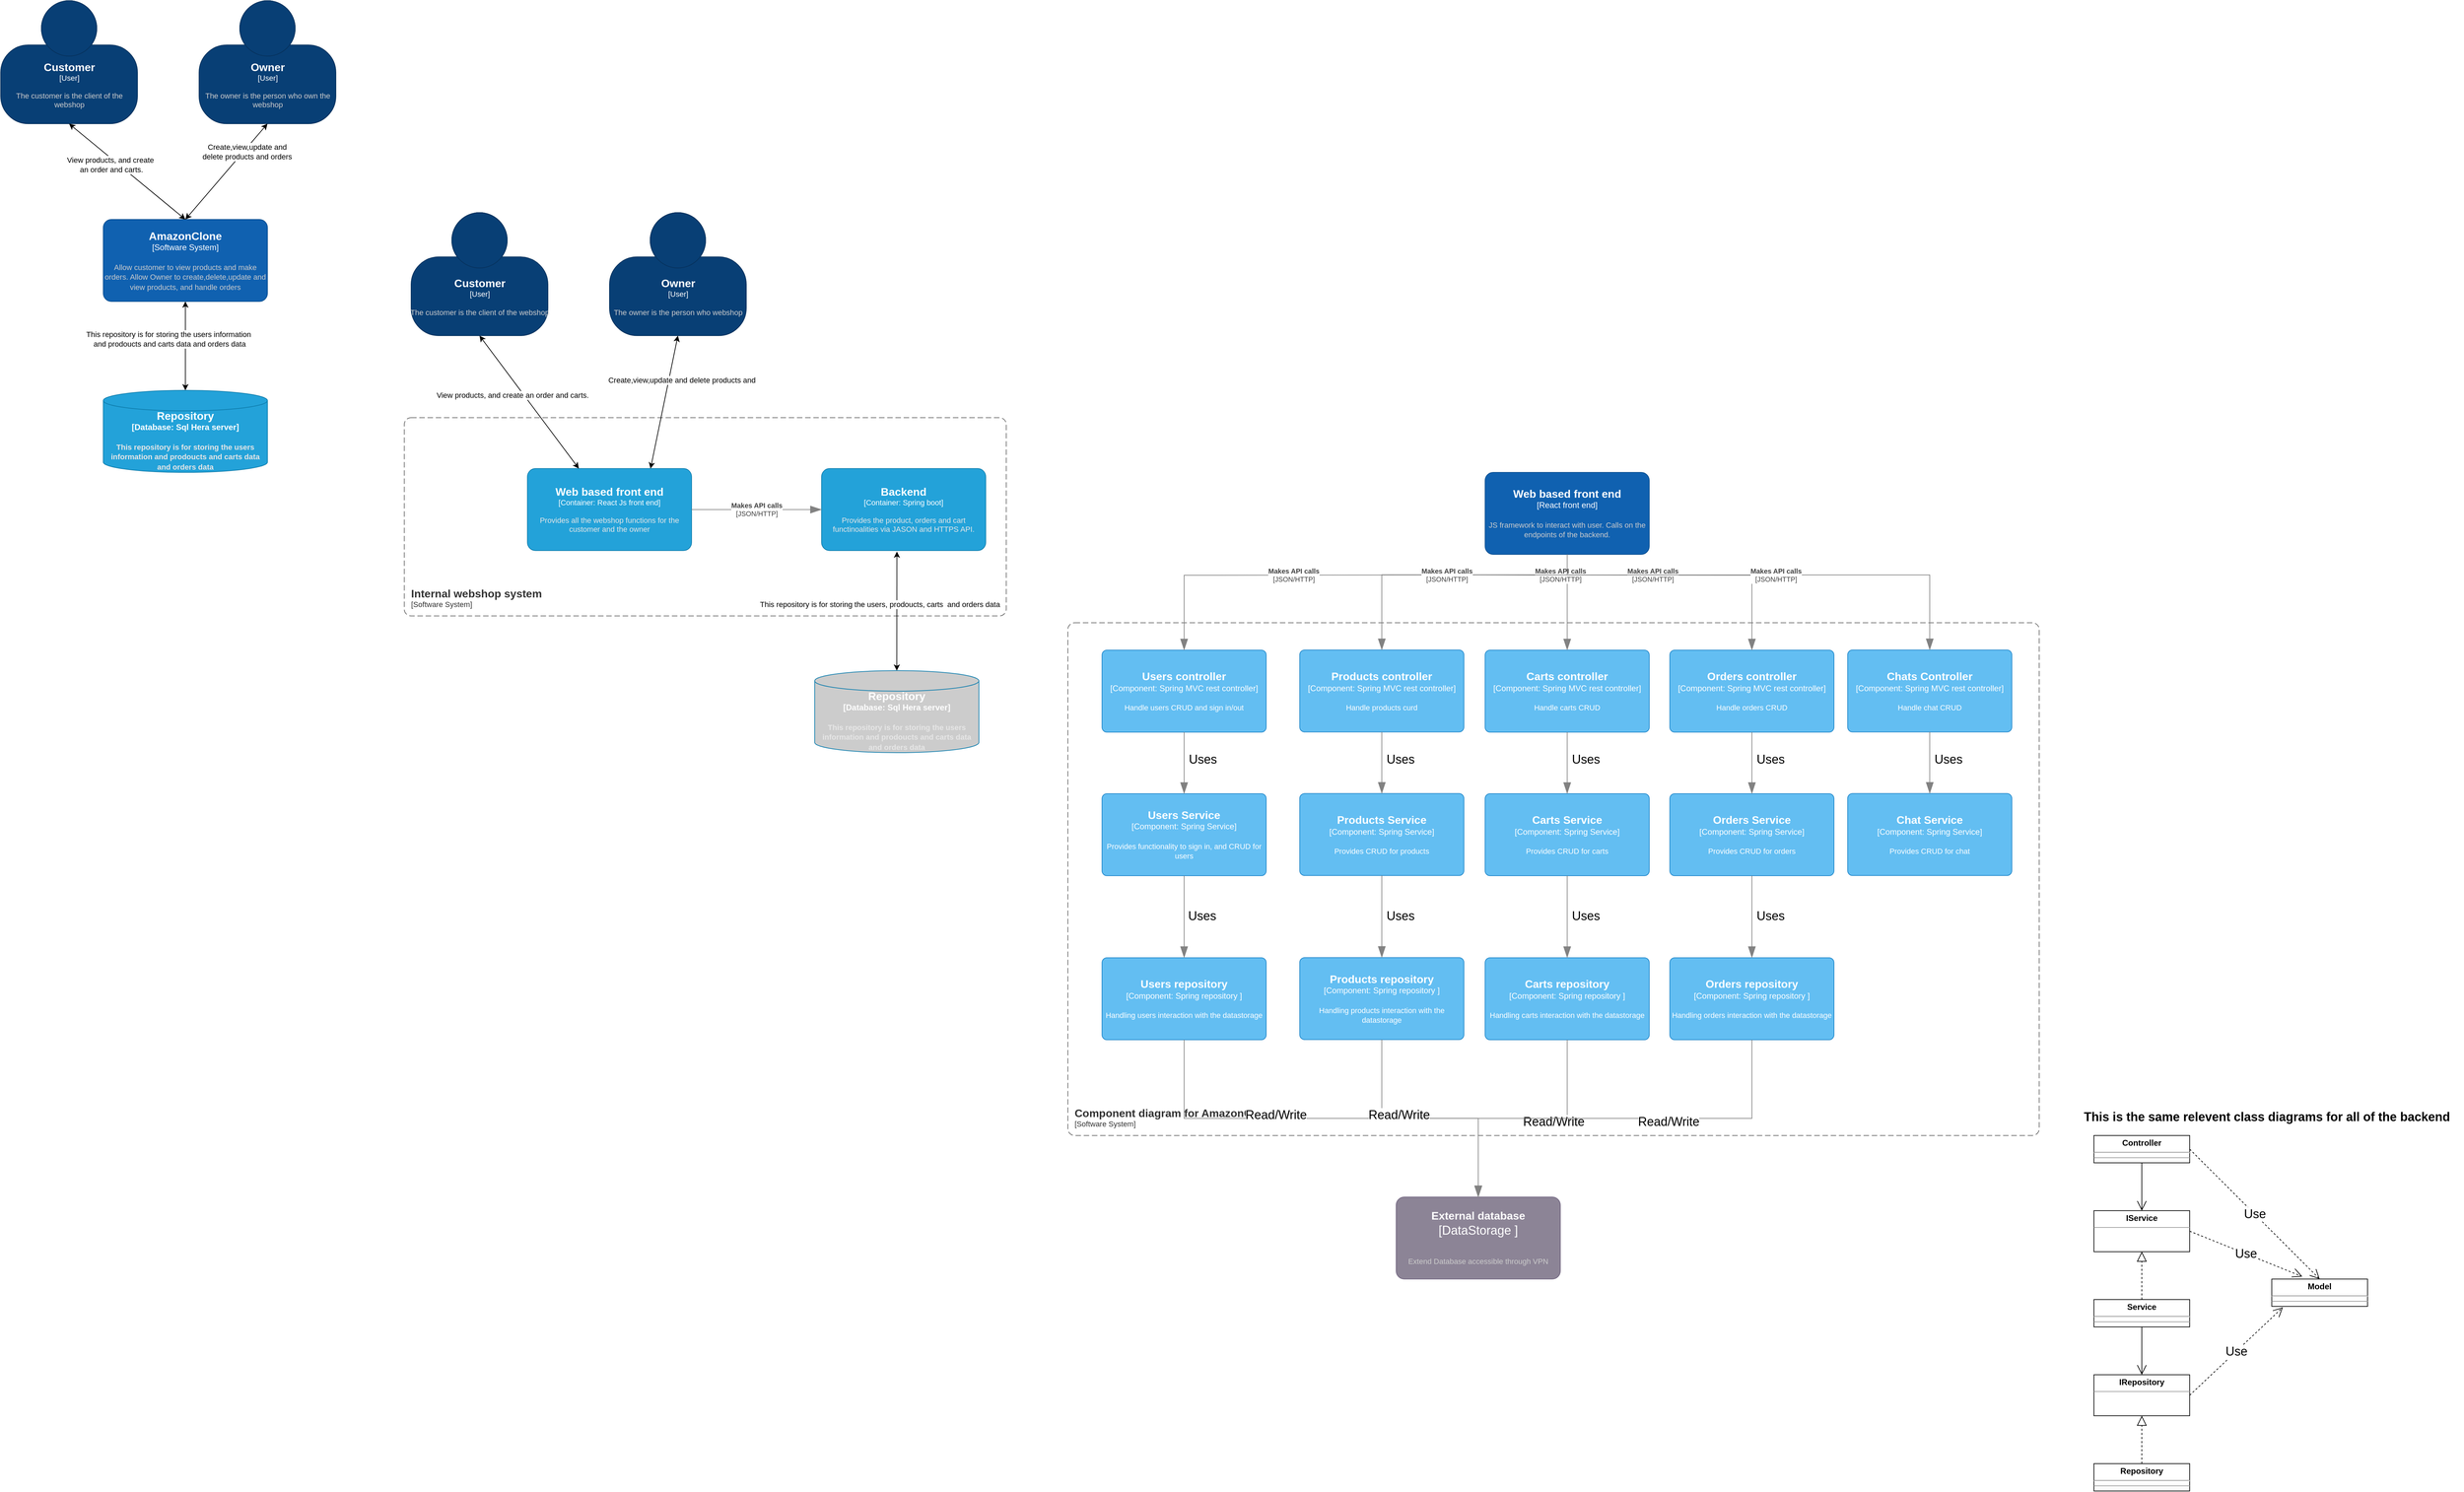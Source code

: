 <mxfile version="20.3.0" type="device"><diagram id="XlZp-44OvhozuLMPs2D1" name="Page-1"><mxGraphModel dx="2076" dy="1282" grid="1" gridSize="10" guides="1" tooltips="1" connect="1" arrows="1" fold="1" page="1" pageScale="1" pageWidth="850" pageHeight="1100" math="0" shadow="0"><root><mxCell id="0"/><mxCell id="1" parent="0"/><mxCell id="unpNRklWUiCzDTtmFK5C-35" value="" style="group" parent="1" vertex="1" connectable="0"><mxGeometry x="720" y="670" width="880" height="290" as="geometry"/></mxCell><object placeholders="1" c4Name="Web based front end" c4Type="Container" c4Technology="React Js front end" c4Description="Provides all the webshop functions for the customer and the owner " label="&lt;font style=&quot;font-size: 16px&quot;&gt;&lt;b&gt;%c4Name%&lt;/b&gt;&lt;/font&gt;&lt;div&gt;[%c4Type%: %c4Technology%]&lt;/div&gt;&lt;br&gt;&lt;div&gt;&lt;font style=&quot;font-size: 11px&quot;&gt;&lt;font color=&quot;#E6E6E6&quot;&gt;%c4Description%&lt;/font&gt;&lt;/div&gt;" id="unpNRklWUiCzDTtmFK5C-27"><mxCell style="rounded=1;whiteSpace=wrap;html=1;fontSize=11;labelBackgroundColor=none;fillColor=#23A2D9;fontColor=#ffffff;align=center;arcSize=10;strokeColor=#0E7DAD;metaEdit=1;resizable=0;points=[[0.25,0,0],[0.5,0,0],[0.75,0,0],[1,0.25,0],[1,0.5,0],[1,0.75,0],[0.75,1,0],[0.5,1,0],[0.25,1,0],[0,0.75,0],[0,0.5,0],[0,0.25,0]];" parent="unpNRklWUiCzDTtmFK5C-35" vertex="1"><mxGeometry x="180" y="74.405" width="240" height="120" as="geometry"/></mxCell></object><object placeholders="1" c4Name="Backend" c4Type="Container" c4Technology="Spring boot" c4Description="Provides the product, orders and cart functinoalities via JASON and HTTPS API." label="&lt;font style=&quot;font-size: 16px&quot;&gt;&lt;b&gt;%c4Name%&lt;/b&gt;&lt;/font&gt;&lt;div&gt;[%c4Type%: %c4Technology%]&lt;/div&gt;&lt;br&gt;&lt;div&gt;&lt;font style=&quot;font-size: 11px&quot;&gt;&lt;font color=&quot;#E6E6E6&quot;&gt;%c4Description%&lt;/font&gt;&lt;/div&gt;" id="unpNRklWUiCzDTtmFK5C-28"><mxCell style="rounded=1;whiteSpace=wrap;html=1;fontSize=11;labelBackgroundColor=none;fillColor=#23A2D9;fontColor=#ffffff;align=center;arcSize=10;strokeColor=#0E7DAD;metaEdit=1;resizable=0;points=[[0.25,0,0],[0.5,0,0],[0.75,0,0],[1,0.25,0],[1,0.5,0],[1,0.75,0],[0.75,1,0],[0.5,1,0],[0.25,1,0],[0,0.75,0],[0,0.5,0],[0,0.25,0]];" parent="unpNRklWUiCzDTtmFK5C-35" vertex="1"><mxGeometry x="610" y="74.405" width="240" height="120" as="geometry"/></mxCell></object><object placeholders="1" c4Type="Relationship" c4Technology="JSON/HTTP" c4Description="Makes API calls" label="&lt;div style=&quot;text-align: left&quot;&gt;&lt;div style=&quot;text-align: center&quot;&gt;&lt;b&gt;%c4Description%&lt;/b&gt;&lt;/div&gt;&lt;div style=&quot;text-align: center&quot;&gt;[%c4Technology%]&lt;/div&gt;&lt;/div&gt;" id="unpNRklWUiCzDTtmFK5C-31"><mxCell style="endArrow=blockThin;html=1;fontSize=10;fontColor=#404040;strokeWidth=1;endFill=1;strokeColor=#828282;elbow=vertical;metaEdit=1;endSize=14;startSize=14;jumpStyle=arc;jumpSize=16;rounded=0;edgeStyle=orthogonalEdgeStyle;entryX=0;entryY=0.5;entryDx=0;entryDy=0;entryPerimeter=0;exitX=1;exitY=0.5;exitDx=0;exitDy=0;exitPerimeter=0;" parent="unpNRklWUiCzDTtmFK5C-35" source="unpNRklWUiCzDTtmFK5C-27" target="unpNRklWUiCzDTtmFK5C-28" edge="1"><mxGeometry width="240" relative="1" as="geometry"><mxPoint x="320" y="177.463" as="sourcePoint"/><mxPoint x="560" y="177.463" as="targetPoint"/></mxGeometry></mxCell></object><object placeholders="1" c4Name="Internal webshop system" c4Type="SystemScopeBoundary" c4Application="Software System" label="&lt;font style=&quot;font-size: 16px&quot;&gt;&lt;b&gt;&lt;div style=&quot;text-align: left&quot;&gt;%c4Name%&lt;/div&gt;&lt;/b&gt;&lt;/font&gt;&lt;div style=&quot;text-align: left&quot;&gt;[%c4Application%]&lt;/div&gt;" id="unpNRklWUiCzDTtmFK5C-34"><mxCell style="rounded=1;fontSize=11;whiteSpace=wrap;html=1;dashed=1;arcSize=20;fillColor=none;strokeColor=#666666;fontColor=#333333;labelBackgroundColor=none;align=left;verticalAlign=bottom;labelBorderColor=none;spacingTop=0;spacing=10;dashPattern=8 4;metaEdit=1;rotatable=0;perimeter=rectanglePerimeter;noLabel=0;labelPadding=0;allowArrows=0;connectable=0;expand=0;recursiveResize=0;editable=1;pointerEvents=0;absoluteArcSize=1;points=[[0.25,0,0],[0.5,0,0],[0.75,0,0],[1,0.25,0],[1,0.5,0],[1,0.75,0],[0.75,1,0],[0.5,1,0],[0.25,1,0],[0,0.75,0],[0,0.5,0],[0,0.25,0]];" parent="unpNRklWUiCzDTtmFK5C-35" vertex="1"><mxGeometry width="880" height="290.0" as="geometry"/></mxCell></object><mxCell id="unpNRklWUiCzDTtmFK5C-36" value="" style="group" parent="1" vertex="1" connectable="0"><mxGeometry x="130" y="60" width="490" height="690" as="geometry"/></mxCell><object placeholders="1" c4Name="Customer" c4Type="User" c4Description="The customer is the client of the &#10;webshop" label="&lt;font style=&quot;font-size: 16px&quot;&gt;&lt;b&gt;%c4Name%&lt;/b&gt;&lt;/font&gt;&lt;div&gt;[%c4Type%]&lt;/div&gt;&lt;br&gt;&lt;div&gt;&lt;font style=&quot;font-size: 11px&quot;&gt;&lt;font color=&quot;#cccccc&quot;&gt;%c4Description%&lt;/font&gt;&lt;/div&gt;" id="unpNRklWUiCzDTtmFK5C-1"><mxCell style="html=1;fontSize=11;dashed=0;whitespace=wrap;fillColor=#083F75;strokeColor=#06315C;fontColor=#ffffff;shape=mxgraph.c4.person2;align=center;metaEdit=1;points=[[0.5,0,0],[1,0.5,0],[1,0.75,0],[0.75,1,0],[0.5,1,0],[0.25,1,0],[0,0.75,0],[0,0.5,0]];resizable=0;" parent="unpNRklWUiCzDTtmFK5C-36" vertex="1"><mxGeometry width="200" height="180" as="geometry"/></mxCell></object><object placeholders="1" c4Name="Owner" c4Type="User" c4Description="The owner is the person who own the &#10;webshop" label="&lt;font style=&quot;font-size: 16px&quot;&gt;&lt;b&gt;%c4Name%&lt;/b&gt;&lt;/font&gt;&lt;div&gt;[%c4Type%]&lt;/div&gt;&lt;br&gt;&lt;div&gt;&lt;font style=&quot;font-size: 11px&quot;&gt;&lt;font color=&quot;#cccccc&quot;&gt;%c4Description%&lt;/font&gt;&lt;/div&gt;" id="unpNRklWUiCzDTtmFK5C-2"><mxCell style="html=1;fontSize=11;dashed=0;whitespace=wrap;fillColor=#083F75;strokeColor=#06315C;fontColor=#ffffff;shape=mxgraph.c4.person2;align=center;metaEdit=1;points=[[0.5,0,0],[1,0.5,0],[1,0.75,0],[0.75,1,0],[0.5,1,0],[0.25,1,0],[0,0.75,0],[0,0.5,0]];resizable=0;" parent="unpNRklWUiCzDTtmFK5C-36" vertex="1"><mxGeometry x="290" width="200" height="180" as="geometry"/></mxCell></object><object placeholders="1" c4Name="AmazonClone" c4Type="Software System" c4Description="Allow customer to view products and make orders. Allow Owner to create,delete,update and view products, and handle orders" label="&lt;font style=&quot;font-size: 16px&quot;&gt;&lt;b&gt;%c4Name%&lt;/b&gt;&lt;/font&gt;&lt;div&gt;[%c4Type%]&lt;/div&gt;&lt;br&gt;&lt;div&gt;&lt;font style=&quot;font-size: 11px&quot;&gt;&lt;font color=&quot;#cccccc&quot;&gt;%c4Description%&lt;/font&gt;&lt;/div&gt;" id="unpNRklWUiCzDTtmFK5C-3"><mxCell style="rounded=1;whiteSpace=wrap;html=1;labelBackgroundColor=none;fillColor=#1061B0;fontColor=#ffffff;align=center;arcSize=10;strokeColor=#0D5091;metaEdit=1;resizable=0;points=[[0.25,0,0],[0.5,0,0],[0.75,0,0],[1,0.25,0],[1,0.5,0],[1,0.75,0],[0.75,1,0],[0.5,1,0],[0.25,1,0],[0,0.75,0],[0,0.5,0],[0,0.25,0]];" parent="unpNRklWUiCzDTtmFK5C-36" vertex="1"><mxGeometry x="150" y="320" width="240" height="120" as="geometry"/></mxCell></object><mxCell id="unpNRklWUiCzDTtmFK5C-6" value="" style="endArrow=classic;startArrow=classic;html=1;rounded=0;strokeColor=default;entryX=0.5;entryY=1;entryDx=0;entryDy=0;entryPerimeter=0;exitX=0.5;exitY=0;exitDx=0;exitDy=0;exitPerimeter=0;" parent="unpNRklWUiCzDTtmFK5C-36" source="unpNRklWUiCzDTtmFK5C-3" target="unpNRklWUiCzDTtmFK5C-2" edge="1"><mxGeometry width="50" height="50" relative="1" as="geometry"><mxPoint x="250" y="310" as="sourcePoint"/><mxPoint x="300" y="260" as="targetPoint"/></mxGeometry></mxCell><mxCell id="unpNRklWUiCzDTtmFK5C-9" value="Create,view,update and &lt;br&gt;delete products and orders" style="edgeLabel;align=center;verticalAlign=middle;resizable=0;points=[];html=1;labelPosition=center;verticalLabelPosition=middle;" parent="unpNRklWUiCzDTtmFK5C-6" vertex="1" connectable="0"><mxGeometry x="0.082" y="-2" relative="1" as="geometry"><mxPoint x="23" y="-25" as="offset"/></mxGeometry></mxCell><mxCell id="unpNRklWUiCzDTtmFK5C-7" value="" style="endArrow=classic;startArrow=classic;html=1;rounded=0;strokeColor=default;entryX=0.5;entryY=1;entryDx=0;entryDy=0;entryPerimeter=0;exitX=0.5;exitY=0;exitDx=0;exitDy=0;exitPerimeter=0;" parent="unpNRklWUiCzDTtmFK5C-36" source="unpNRklWUiCzDTtmFK5C-3" target="unpNRklWUiCzDTtmFK5C-1" edge="1"><mxGeometry width="50" height="50" relative="1" as="geometry"><mxPoint x="280" y="330" as="sourcePoint"/><mxPoint x="420" y="190" as="targetPoint"/></mxGeometry></mxCell><mxCell id="unpNRklWUiCzDTtmFK5C-8" value="View products, and create&lt;br&gt;&amp;nbsp;an order and carts." style="edgeLabel;html=1;align=center;verticalAlign=middle;resizable=0;points=[];" parent="unpNRklWUiCzDTtmFK5C-7" vertex="1" connectable="0"><mxGeometry relative="1" as="geometry"><mxPoint x="-25" y="-10" as="offset"/></mxGeometry></mxCell><object placeholders="1" c4Type="Repository" c4Container="Database" c4Technology="Sql Hera server" c4Description="This repository is for storing the users information and prodoucts and carts data and orders data" label="&lt;font style=&quot;font-size: 16px&quot;&gt;&lt;b&gt;%c4Type%&lt;/font&gt;&lt;div&gt;[%c4Container%:&amp;nbsp;%c4Technology%]&lt;/div&gt;&lt;br&gt;&lt;div&gt;&lt;font style=&quot;font-size: 11px&quot;&gt;&lt;font color=&quot;#E6E6E6&quot;&gt;%c4Description%&lt;/font&gt;&lt;/div&gt;" id="unpNRklWUiCzDTtmFK5C-14"><mxCell style="shape=cylinder3;size=15;whiteSpace=wrap;html=1;boundedLbl=1;rounded=0;labelBackgroundColor=none;fillColor=#23A2D9;fontSize=12;fontColor=#ffffff;align=center;strokeColor=#0E7DAD;metaEdit=1;points=[[0.5,0,0],[1,0.25,0],[1,0.5,0],[1,0.75,0],[0.5,1,0],[0,0.75,0],[0,0.5,0],[0,0.25,0]];resizable=0;" parent="unpNRklWUiCzDTtmFK5C-36" vertex="1"><mxGeometry x="150" y="570" width="240" height="120" as="geometry"/></mxCell></object><mxCell id="unpNRklWUiCzDTtmFK5C-15" value="" style="endArrow=classic;startArrow=classic;html=1;rounded=0;strokeColor=default;exitX=0.5;exitY=0;exitDx=0;exitDy=0;exitPerimeter=0;" parent="unpNRklWUiCzDTtmFK5C-36" source="unpNRklWUiCzDTtmFK5C-14" target="unpNRklWUiCzDTtmFK5C-3" edge="1"><mxGeometry width="50" height="50" relative="1" as="geometry"><mxPoint x="280" y="330" as="sourcePoint"/><mxPoint x="110" y="190" as="targetPoint"/></mxGeometry></mxCell><mxCell id="unpNRklWUiCzDTtmFK5C-16" value="This repository is for storing the users information&lt;br&gt;&amp;nbsp;and prodoucts and carts data and orders data" style="edgeLabel;html=1;align=center;verticalAlign=middle;resizable=0;points=[];container=0;" parent="unpNRklWUiCzDTtmFK5C-15" vertex="1" connectable="0"><mxGeometry relative="1" as="geometry"><mxPoint x="-25" y="-10" as="offset"/></mxGeometry></mxCell><object placeholders="1" c4Name="Component diagram for AmazonClone" c4Type="SystemScopeBoundary" c4Application="Software System" label="&lt;font style=&quot;font-size: 16px&quot;&gt;&lt;b&gt;&lt;div style=&quot;text-align: left&quot;&gt;%c4Name%&lt;/div&gt;&lt;/b&gt;&lt;/font&gt;&lt;div style=&quot;text-align: left&quot;&gt;[%c4Application%]&lt;/div&gt;" id="unpNRklWUiCzDTtmFK5C-38"><mxCell style="rounded=1;fontSize=11;whiteSpace=wrap;html=1;dashed=1;arcSize=20;fillColor=none;strokeColor=#666666;fontColor=#333333;labelBackgroundColor=none;align=left;verticalAlign=bottom;labelBorderColor=none;spacingTop=0;spacing=10;dashPattern=8 4;metaEdit=1;rotatable=0;perimeter=rectanglePerimeter;noLabel=0;labelPadding=0;allowArrows=0;connectable=0;expand=0;recursiveResize=0;editable=1;pointerEvents=0;absoluteArcSize=1;points=[[0.25,0,0],[0.5,0,0],[0.75,0,0],[1,0.25,0],[1,0.5,0],[1,0.75,0],[0.75,1,0],[0.5,1,0],[0.25,1,0],[0,0.75,0],[0,0.5,0],[0,0.25,0]];" parent="1" vertex="1"><mxGeometry x="1690" y="970" width="1420" height="750" as="geometry"/></mxCell></object><object placeholders="1" c4Name="Users controller" c4Type="Component" c4Technology="Spring MVC rest controller" c4Description="Handle users CRUD and sign in/out" label="&lt;font style=&quot;font-size: 16px&quot;&gt;&lt;b&gt;%c4Name%&lt;/b&gt;&lt;/font&gt;&lt;div&gt;[%c4Type%: %c4Technology%]&lt;/div&gt;&lt;br&gt;&lt;div&gt;&lt;font style=&quot;font-size: 11px&quot;&gt;%c4Description%&lt;/font&gt;&lt;/div&gt;" id="unpNRklWUiCzDTtmFK5C-39"><mxCell style="rounded=1;whiteSpace=wrap;html=1;labelBackgroundColor=none;fillColor=#63BEF2;fontColor=#ffffff;align=center;arcSize=6;strokeColor=#2086C9;metaEdit=1;resizable=0;points=[[0.25,0,0],[0.5,0,0],[0.75,0,0],[1,0.25,0],[1,0.5,0],[1,0.75,0],[0.75,1,0],[0.5,1,0],[0.25,1,0],[0,0.75,0],[0,0.5,0],[0,0.25,0]];" parent="1" vertex="1"><mxGeometry x="1740" y="1010" width="240" height="120" as="geometry"/></mxCell></object><object placeholders="1" c4Name="Web based front end" c4Type="React front end" c4Description="JS framework to interact with user. Calls on the endpoints of the backend." label="&lt;font style=&quot;font-size: 16px&quot;&gt;&lt;b&gt;%c4Name%&lt;/b&gt;&lt;/font&gt;&lt;div&gt;[%c4Type%]&lt;/div&gt;&lt;br&gt;&lt;div&gt;&lt;font style=&quot;font-size: 11px&quot;&gt;&lt;font color=&quot;#cccccc&quot;&gt;%c4Description%&lt;/font&gt;&lt;/div&gt;" id="unpNRklWUiCzDTtmFK5C-40"><mxCell style="rounded=1;whiteSpace=wrap;html=1;labelBackgroundColor=none;fillColor=#1061B0;fontColor=#ffffff;align=center;arcSize=10;strokeColor=#0D5091;metaEdit=1;resizable=0;points=[[0.25,0,0],[0.5,0,0],[0.75,0,0],[1,0.25,0],[1,0.5,0],[1,0.75,0],[0.75,1,0],[0.5,1,0],[0.25,1,0],[0,0.75,0],[0,0.5,0],[0,0.25,0]];" parent="1" vertex="1"><mxGeometry x="2300" y="750" width="240" height="120" as="geometry"/></mxCell></object><object placeholders="1" c4Name="Users Service" c4Type="Component" c4Technology="Spring Service" c4Description="Provides functionality to sign in, and CRUD for users" label="&lt;font style=&quot;font-size: 16px&quot;&gt;&lt;b&gt;%c4Name%&lt;/b&gt;&lt;/font&gt;&lt;div&gt;[%c4Type%: %c4Technology%]&lt;/div&gt;&lt;br&gt;&lt;div&gt;&lt;font style=&quot;font-size: 11px&quot;&gt;%c4Description%&lt;/font&gt;&lt;/div&gt;" id="unpNRklWUiCzDTtmFK5C-41"><mxCell style="rounded=1;whiteSpace=wrap;html=1;labelBackgroundColor=none;fillColor=#63BEF2;fontColor=#ffffff;align=center;arcSize=6;strokeColor=#2086C9;metaEdit=1;resizable=0;points=[[0.25,0,0],[0.5,0,0],[0.75,0,0],[1,0.25,0],[1,0.5,0],[1,0.75,0],[0.75,1,0],[0.5,1,0],[0.25,1,0],[0,0.75,0],[0,0.5,0],[0,0.25,0]];" parent="1" vertex="1"><mxGeometry x="1740" y="1220" width="240" height="120" as="geometry"/></mxCell></object><object placeholders="1" c4Name="Users repository" c4Type="Component" c4Technology="Spring repository " c4Description="Handling users interaction with the datastorage " label="&lt;font style=&quot;font-size: 16px&quot;&gt;&lt;b&gt;%c4Name%&lt;/b&gt;&lt;/font&gt;&lt;div&gt;[%c4Type%: %c4Technology%]&lt;/div&gt;&lt;br&gt;&lt;div&gt;&lt;font style=&quot;font-size: 11px&quot;&gt;%c4Description%&lt;/font&gt;&lt;/div&gt;" id="unpNRklWUiCzDTtmFK5C-42"><mxCell style="rounded=1;whiteSpace=wrap;html=1;labelBackgroundColor=none;fillColor=#63BEF2;fontColor=#ffffff;align=center;arcSize=6;strokeColor=#2086C9;metaEdit=1;resizable=0;points=[[0.25,0,0],[0.5,0,0],[0.75,0,0],[1,0.25,0],[1,0.5,0],[1,0.75,0],[0.75,1,0],[0.5,1,0],[0.25,1,0],[0,0.75,0],[0,0.5,0],[0,0.25,0]];" parent="1" vertex="1"><mxGeometry x="1740" y="1460" width="240" height="120" as="geometry"/></mxCell></object><object placeholders="1" c4Type="Relationship" id="unpNRklWUiCzDTtmFK5C-44"><mxCell style="endArrow=blockThin;html=1;fontSize=10;fontColor=#404040;strokeWidth=1;endFill=1;strokeColor=#828282;elbow=vertical;metaEdit=1;endSize=14;startSize=14;jumpStyle=arc;jumpSize=16;rounded=0;edgeStyle=orthogonalEdgeStyle;exitX=0.5;exitY=1;exitDx=0;exitDy=0;exitPerimeter=0;entryX=0.5;entryY=0;entryDx=0;entryDy=0;entryPerimeter=0;" parent="1" source="unpNRklWUiCzDTtmFK5C-39" target="unpNRklWUiCzDTtmFK5C-41" edge="1"><mxGeometry width="240" relative="1" as="geometry"><mxPoint x="1890" y="1330" as="sourcePoint"/><mxPoint x="1860" y="1220" as="targetPoint"/></mxGeometry></mxCell></object><mxCell id="unpNRklWUiCzDTtmFK5C-45" value="&amp;nbsp;Uses" style="edgeLabel;html=1;align=left;verticalAlign=middle;resizable=0;points=[];fontSize=18;" parent="unpNRklWUiCzDTtmFK5C-44" vertex="1" connectable="0"><mxGeometry x="0.262" y="1" relative="1" as="geometry"><mxPoint x="-1" y="-17" as="offset"/></mxGeometry></mxCell><object placeholders="1" c4Type="Relationship" id="unpNRklWUiCzDTtmFK5C-46"><mxCell style="endArrow=blockThin;html=1;fontSize=10;fontColor=#404040;strokeWidth=1;endFill=1;strokeColor=#828282;elbow=vertical;metaEdit=1;endSize=14;startSize=14;jumpStyle=arc;jumpSize=16;rounded=0;edgeStyle=orthogonalEdgeStyle;exitX=0.5;exitY=1;exitDx=0;exitDy=0;exitPerimeter=0;entryX=0.5;entryY=0;entryDx=0;entryDy=0;entryPerimeter=0;" parent="1" source="unpNRklWUiCzDTtmFK5C-41" target="unpNRklWUiCzDTtmFK5C-42" edge="1"><mxGeometry width="240" relative="1" as="geometry"><mxPoint x="1870" y="1140.0" as="sourcePoint"/><mxPoint x="1870" y="1230" as="targetPoint"/></mxGeometry></mxCell></object><mxCell id="unpNRklWUiCzDTtmFK5C-47" value="&amp;nbsp;Uses" style="edgeLabel;html=1;align=left;verticalAlign=middle;resizable=0;points=[];fontSize=18;" parent="unpNRklWUiCzDTtmFK5C-46" vertex="1" connectable="0"><mxGeometry x="0.262" y="1" relative="1" as="geometry"><mxPoint x="-2" y="-17" as="offset"/></mxGeometry></mxCell><object placeholders="1" c4Name="External database" c4Type="DataStorage " c4Description="Extend Database accessible through VPN" label="&lt;font style=&quot;font-size: 16px&quot;&gt;&lt;b&gt;%c4Name%&lt;/b&gt;&lt;/font&gt;&lt;div&gt;[%c4Type%]&lt;/div&gt;&lt;br&gt;&lt;div&gt;&lt;font style=&quot;font-size: 11px&quot;&gt;&lt;font color=&quot;#cccccc&quot;&gt;%c4Description%&lt;/font&gt;&lt;/div&gt;" id="unpNRklWUiCzDTtmFK5C-51"><mxCell style="rounded=1;whiteSpace=wrap;html=1;labelBackgroundColor=none;fillColor=#8C8496;fontColor=#ffffff;align=center;arcSize=10;strokeColor=#736782;metaEdit=1;resizable=0;points=[[0.25,0,0],[0.5,0,0],[0.75,0,0],[1,0.25,0],[1,0.5,0],[1,0.75,0],[0.75,1,0],[0.5,1,0],[0.25,1,0],[0,0.75,0],[0,0.5,0],[0,0.25,0]];fontSize=18;" parent="1" vertex="1"><mxGeometry x="2170" y="1810" width="240" height="120" as="geometry"/></mxCell></object><object placeholders="1" c4Type="Relationship" id="unpNRklWUiCzDTtmFK5C-54"><mxCell style="endArrow=blockThin;html=1;fontSize=10;fontColor=#404040;strokeWidth=1;endFill=1;strokeColor=#828282;elbow=vertical;metaEdit=1;endSize=14;startSize=14;jumpStyle=arc;jumpSize=16;rounded=0;edgeStyle=orthogonalEdgeStyle;exitX=0.5;exitY=1;exitDx=0;exitDy=0;exitPerimeter=0;entryX=0.5;entryY=0;entryDx=0;entryDy=0;entryPerimeter=0;" parent="1" source="unpNRklWUiCzDTtmFK5C-42" target="unpNRklWUiCzDTtmFK5C-51" edge="1"><mxGeometry width="240" relative="1" as="geometry"><mxPoint x="1980" y="1540" as="sourcePoint"/><mxPoint x="2220" y="1540" as="targetPoint"/></mxGeometry></mxCell></object><mxCell id="unpNRklWUiCzDTtmFK5C-55" value="Read/Write" style="edgeLabel;html=1;align=center;verticalAlign=middle;resizable=0;points=[];fontSize=18;" parent="unpNRklWUiCzDTtmFK5C-54" vertex="1" connectable="0"><mxGeometry x="-0.247" y="5" relative="1" as="geometry"><mxPoint as="offset"/></mxGeometry></mxCell><object placeholders="1" c4Type="Relationship" c4Technology="JSON/HTTP" c4Description="Makes API calls" label="&lt;div style=&quot;text-align: left&quot;&gt;&lt;div style=&quot;text-align: center&quot;&gt;&lt;b&gt;%c4Description%&lt;/b&gt;&lt;/div&gt;&lt;div style=&quot;text-align: center&quot;&gt;[%c4Technology%]&lt;/div&gt;&lt;/div&gt;" id="unpNRklWUiCzDTtmFK5C-56"><mxCell style="endArrow=blockThin;html=1;fontSize=10;fontColor=#404040;strokeWidth=1;endFill=1;strokeColor=#828282;elbow=vertical;metaEdit=1;endSize=14;startSize=14;jumpStyle=arc;jumpSize=16;rounded=0;edgeStyle=orthogonalEdgeStyle;exitX=0.5;exitY=1;exitDx=0;exitDy=0;exitPerimeter=0;entryX=0.5;entryY=0;entryDx=0;entryDy=0;entryPerimeter=0;" parent="1" target="unpNRklWUiCzDTtmFK5C-39" edge="1"><mxGeometry width="240" relative="1" as="geometry"><mxPoint x="2290" y="900" as="sourcePoint"/><mxPoint x="2220" y="1220" as="targetPoint"/></mxGeometry></mxCell></object><mxCell id="unpNRklWUiCzDTtmFK5C-67" value="" style="group" parent="1" vertex="1" connectable="0"><mxGeometry x="2029" y="1009.76" width="240" height="570" as="geometry"/></mxCell><object placeholders="1" c4Name="Products controller" c4Type="Component" c4Technology="Spring MVC rest controller" c4Description="Handle products curd " label="&lt;font style=&quot;font-size: 16px&quot;&gt;&lt;b&gt;%c4Name%&lt;/b&gt;&lt;/font&gt;&lt;div&gt;[%c4Type%: %c4Technology%]&lt;/div&gt;&lt;br&gt;&lt;div&gt;&lt;font style=&quot;font-size: 11px&quot;&gt;%c4Description%&lt;/font&gt;&lt;/div&gt;" id="unpNRklWUiCzDTtmFK5C-57"><mxCell style="rounded=1;whiteSpace=wrap;html=1;labelBackgroundColor=none;fillColor=#63BEF2;fontColor=#ffffff;align=center;arcSize=6;strokeColor=#2086C9;metaEdit=1;resizable=0;points=[[0.25,0,0],[0.5,0,0],[0.75,0,0],[1,0.25,0],[1,0.5,0],[1,0.75,0],[0.75,1,0],[0.5,1,0],[0.25,1,0],[0,0.75,0],[0,0.5,0],[0,0.25,0]];" parent="unpNRklWUiCzDTtmFK5C-67" vertex="1"><mxGeometry width="240" height="120" as="geometry"/></mxCell></object><object placeholders="1" c4Name="Products Service" c4Type="Component" c4Technology="Spring Service" c4Description="Provides CRUD for products" label="&lt;font style=&quot;font-size: 16px&quot;&gt;&lt;b&gt;%c4Name%&lt;/b&gt;&lt;/font&gt;&lt;div&gt;[%c4Type%: %c4Technology%]&lt;/div&gt;&lt;br&gt;&lt;div&gt;&lt;font style=&quot;font-size: 11px&quot;&gt;%c4Description%&lt;/font&gt;&lt;/div&gt;" id="unpNRklWUiCzDTtmFK5C-58"><mxCell style="rounded=1;whiteSpace=wrap;html=1;labelBackgroundColor=none;fillColor=#63BEF2;fontColor=#ffffff;align=center;arcSize=6;strokeColor=#2086C9;metaEdit=1;resizable=0;points=[[0.25,0,0],[0.5,0,0],[0.75,0,0],[1,0.25,0],[1,0.5,0],[1,0.75,0],[0.75,1,0],[0.5,1,0],[0.25,1,0],[0,0.75,0],[0,0.5,0],[0,0.25,0]];" parent="unpNRklWUiCzDTtmFK5C-67" vertex="1"><mxGeometry y="210" width="240" height="120" as="geometry"/></mxCell></object><object placeholders="1" c4Name="Products repository" c4Type="Component" c4Technology="Spring repository " c4Description="Handling products interaction with the datastorage " label="&lt;font style=&quot;font-size: 16px&quot;&gt;&lt;b&gt;%c4Name%&lt;/b&gt;&lt;/font&gt;&lt;div&gt;[%c4Type%: %c4Technology%]&lt;/div&gt;&lt;br&gt;&lt;div&gt;&lt;font style=&quot;font-size: 11px&quot;&gt;%c4Description%&lt;/font&gt;&lt;/div&gt;" id="unpNRklWUiCzDTtmFK5C-59"><mxCell style="rounded=1;whiteSpace=wrap;html=1;labelBackgroundColor=none;fillColor=#63BEF2;fontColor=#ffffff;align=center;arcSize=6;strokeColor=#2086C9;metaEdit=1;resizable=0;points=[[0.25,0,0],[0.5,0,0],[0.75,0,0],[1,0.25,0],[1,0.5,0],[1,0.75,0],[0.75,1,0],[0.5,1,0],[0.25,1,0],[0,0.75,0],[0,0.5,0],[0,0.25,0]];" parent="unpNRklWUiCzDTtmFK5C-67" vertex="1"><mxGeometry y="450" width="240" height="120" as="geometry"/></mxCell></object><object placeholders="1" c4Type="Relationship" id="unpNRklWUiCzDTtmFK5C-60"><mxCell style="endArrow=blockThin;html=1;fontSize=10;fontColor=#404040;strokeWidth=1;endFill=1;strokeColor=#828282;elbow=vertical;metaEdit=1;endSize=14;startSize=14;jumpStyle=arc;jumpSize=16;rounded=0;edgeStyle=orthogonalEdgeStyle;exitX=0.5;exitY=1;exitDx=0;exitDy=0;exitPerimeter=0;entryX=0.5;entryY=0;entryDx=0;entryDy=0;entryPerimeter=0;" parent="unpNRklWUiCzDTtmFK5C-67" source="unpNRklWUiCzDTtmFK5C-57" target="unpNRklWUiCzDTtmFK5C-58" edge="1"><mxGeometry width="240" relative="1" as="geometry"><mxPoint x="150" y="320" as="sourcePoint"/><mxPoint x="120" y="210" as="targetPoint"/></mxGeometry></mxCell></object><mxCell id="unpNRklWUiCzDTtmFK5C-61" value="&amp;nbsp;Uses" style="edgeLabel;html=1;align=left;verticalAlign=middle;resizable=0;points=[];fontSize=18;" parent="unpNRklWUiCzDTtmFK5C-60" vertex="1" connectable="0"><mxGeometry x="0.262" y="1" relative="1" as="geometry"><mxPoint x="-1" y="-17" as="offset"/></mxGeometry></mxCell><object placeholders="1" c4Type="Relationship" id="unpNRklWUiCzDTtmFK5C-62"><mxCell style="endArrow=blockThin;html=1;fontSize=10;fontColor=#404040;strokeWidth=1;endFill=1;strokeColor=#828282;elbow=vertical;metaEdit=1;endSize=14;startSize=14;jumpStyle=arc;jumpSize=16;rounded=0;edgeStyle=orthogonalEdgeStyle;exitX=0.5;exitY=1;exitDx=0;exitDy=0;exitPerimeter=0;entryX=0.5;entryY=0;entryDx=0;entryDy=0;entryPerimeter=0;" parent="unpNRklWUiCzDTtmFK5C-67" source="unpNRklWUiCzDTtmFK5C-58" target="unpNRklWUiCzDTtmFK5C-59" edge="1"><mxGeometry width="240" relative="1" as="geometry"><mxPoint x="130" y="130.0" as="sourcePoint"/><mxPoint x="130" y="220" as="targetPoint"/></mxGeometry></mxCell></object><mxCell id="unpNRklWUiCzDTtmFK5C-63" value="&amp;nbsp;Uses" style="edgeLabel;html=1;align=left;verticalAlign=middle;resizable=0;points=[];fontSize=18;" parent="unpNRklWUiCzDTtmFK5C-62" vertex="1" connectable="0"><mxGeometry x="0.262" y="1" relative="1" as="geometry"><mxPoint x="-1" y="-17" as="offset"/></mxGeometry></mxCell><object placeholders="1" c4Type="Relationship" id="unpNRklWUiCzDTtmFK5C-64"><mxCell style="endArrow=blockThin;html=1;fontSize=10;fontColor=#404040;strokeWidth=1;endFill=1;strokeColor=#828282;elbow=vertical;metaEdit=1;endSize=14;startSize=14;jumpStyle=arc;jumpSize=16;rounded=0;edgeStyle=orthogonalEdgeStyle;exitX=0.5;exitY=1;exitDx=0;exitDy=0;exitPerimeter=0;entryX=0.5;entryY=0;entryDx=0;entryDy=0;entryPerimeter=0;" parent="unpNRklWUiCzDTtmFK5C-67" source="unpNRklWUiCzDTtmFK5C-59" target="unpNRklWUiCzDTtmFK5C-51" edge="1"><mxGeometry width="240" relative="1" as="geometry"><mxPoint x="240" y="530" as="sourcePoint"/><mxPoint x="481.04" y="800.24" as="targetPoint"/></mxGeometry></mxCell></object><mxCell id="unpNRklWUiCzDTtmFK5C-65" value="Read/Write" style="edgeLabel;html=1;align=center;verticalAlign=middle;resizable=0;points=[];fontSize=18;" parent="unpNRklWUiCzDTtmFK5C-64" vertex="1" connectable="0"><mxGeometry x="-0.247" y="5" relative="1" as="geometry"><mxPoint as="offset"/></mxGeometry></mxCell><object placeholders="1" c4Type="Relationship" c4Technology="JSON/HTTP" c4Description="Makes API calls" label="&lt;div style=&quot;text-align: left&quot;&gt;&lt;div style=&quot;text-align: center&quot;&gt;&lt;b&gt;%c4Description%&lt;/b&gt;&lt;/div&gt;&lt;div style=&quot;text-align: center&quot;&gt;[%c4Technology%]&lt;/div&gt;&lt;/div&gt;" id="unpNRklWUiCzDTtmFK5C-66"><mxCell style="endArrow=blockThin;html=1;fontSize=10;fontColor=#404040;strokeWidth=1;endFill=1;strokeColor=#828282;elbow=vertical;metaEdit=1;endSize=14;startSize=14;jumpStyle=arc;jumpSize=16;rounded=0;edgeStyle=orthogonalEdgeStyle;exitX=0.5;exitY=1;exitDx=0;exitDy=0;exitPerimeter=0;entryX=0.5;entryY=0;entryDx=0;entryDy=0;entryPerimeter=0;" parent="unpNRklWUiCzDTtmFK5C-67" source="unpNRklWUiCzDTtmFK5C-40" target="unpNRklWUiCzDTtmFK5C-57" edge="1"><mxGeometry width="240" relative="1" as="geometry"><mxPoint x="330" y="-100.0" as="sourcePoint"/><mxPoint x="480" y="210" as="targetPoint"/><Array as="points"><mxPoint x="391" y="-110"/><mxPoint x="120" y="-110"/></Array></mxGeometry></mxCell></object><mxCell id="unpNRklWUiCzDTtmFK5C-68" value="" style="group" parent="1" vertex="1" connectable="0"><mxGeometry x="2300" y="1010" width="240" height="570" as="geometry"/></mxCell><object placeholders="1" c4Name="Carts controller" c4Type="Component" c4Technology="Spring MVC rest controller" c4Description="Handle carts CRUD" label="&lt;font style=&quot;font-size: 16px&quot;&gt;&lt;b&gt;%c4Name%&lt;/b&gt;&lt;/font&gt;&lt;div&gt;[%c4Type%: %c4Technology%]&lt;/div&gt;&lt;br&gt;&lt;div&gt;&lt;font style=&quot;font-size: 11px&quot;&gt;%c4Description%&lt;/font&gt;&lt;/div&gt;" id="unpNRklWUiCzDTtmFK5C-69"><mxCell style="rounded=1;whiteSpace=wrap;html=1;labelBackgroundColor=none;fillColor=#63BEF2;fontColor=#ffffff;align=center;arcSize=6;strokeColor=#2086C9;metaEdit=1;resizable=0;points=[[0.25,0,0],[0.5,0,0],[0.75,0,0],[1,0.25,0],[1,0.5,0],[1,0.75,0],[0.75,1,0],[0.5,1,0],[0.25,1,0],[0,0.75,0],[0,0.5,0],[0,0.25,0]];" parent="unpNRklWUiCzDTtmFK5C-68" vertex="1"><mxGeometry width="240" height="120" as="geometry"/></mxCell></object><object placeholders="1" c4Name="Carts Service" c4Type="Component" c4Technology="Spring Service" c4Description="Provides CRUD for carts" label="&lt;font style=&quot;font-size: 16px&quot;&gt;&lt;b&gt;%c4Name%&lt;/b&gt;&lt;/font&gt;&lt;div&gt;[%c4Type%: %c4Technology%]&lt;/div&gt;&lt;br&gt;&lt;div&gt;&lt;font style=&quot;font-size: 11px&quot;&gt;%c4Description%&lt;/font&gt;&lt;/div&gt;" id="unpNRklWUiCzDTtmFK5C-70"><mxCell style="rounded=1;whiteSpace=wrap;html=1;labelBackgroundColor=none;fillColor=#63BEF2;fontColor=#ffffff;align=center;arcSize=6;strokeColor=#2086C9;metaEdit=1;resizable=0;points=[[0.25,0,0],[0.5,0,0],[0.75,0,0],[1,0.25,0],[1,0.5,0],[1,0.75,0],[0.75,1,0],[0.5,1,0],[0.25,1,0],[0,0.75,0],[0,0.5,0],[0,0.25,0]];" parent="unpNRklWUiCzDTtmFK5C-68" vertex="1"><mxGeometry y="210" width="240" height="120" as="geometry"/></mxCell></object><object placeholders="1" c4Name="Carts repository" c4Type="Component" c4Technology="Spring repository " c4Description="Handling carts interaction with the datastorage " label="&lt;font style=&quot;font-size: 16px&quot;&gt;&lt;b&gt;%c4Name%&lt;/b&gt;&lt;/font&gt;&lt;div&gt;[%c4Type%: %c4Technology%]&lt;/div&gt;&lt;br&gt;&lt;div&gt;&lt;font style=&quot;font-size: 11px&quot;&gt;%c4Description%&lt;/font&gt;&lt;/div&gt;" id="unpNRklWUiCzDTtmFK5C-71"><mxCell style="rounded=1;whiteSpace=wrap;html=1;labelBackgroundColor=none;fillColor=#63BEF2;fontColor=#ffffff;align=center;arcSize=6;strokeColor=#2086C9;metaEdit=1;resizable=0;points=[[0.25,0,0],[0.5,0,0],[0.75,0,0],[1,0.25,0],[1,0.5,0],[1,0.75,0],[0.75,1,0],[0.5,1,0],[0.25,1,0],[0,0.75,0],[0,0.5,0],[0,0.25,0]];" parent="unpNRklWUiCzDTtmFK5C-68" vertex="1"><mxGeometry y="450" width="240" height="120" as="geometry"/></mxCell></object><object placeholders="1" c4Type="Relationship" id="unpNRklWUiCzDTtmFK5C-72"><mxCell style="endArrow=blockThin;html=1;fontSize=10;fontColor=#404040;strokeWidth=1;endFill=1;strokeColor=#828282;elbow=vertical;metaEdit=1;endSize=14;startSize=14;jumpStyle=arc;jumpSize=16;rounded=0;edgeStyle=orthogonalEdgeStyle;exitX=0.5;exitY=1;exitDx=0;exitDy=0;exitPerimeter=0;entryX=0.5;entryY=0;entryDx=0;entryDy=0;entryPerimeter=0;" parent="unpNRklWUiCzDTtmFK5C-68" source="unpNRklWUiCzDTtmFK5C-69" target="unpNRklWUiCzDTtmFK5C-70" edge="1"><mxGeometry width="240" relative="1" as="geometry"><mxPoint x="150" y="320" as="sourcePoint"/><mxPoint x="120" y="210" as="targetPoint"/></mxGeometry></mxCell></object><mxCell id="unpNRklWUiCzDTtmFK5C-73" value="&amp;nbsp;Uses" style="edgeLabel;html=1;align=left;verticalAlign=middle;resizable=0;points=[];fontSize=18;" parent="unpNRklWUiCzDTtmFK5C-72" vertex="1" connectable="0"><mxGeometry x="0.262" y="1" relative="1" as="geometry"><mxPoint x="-1" y="-17" as="offset"/></mxGeometry></mxCell><object placeholders="1" c4Type="Relationship" id="unpNRklWUiCzDTtmFK5C-74"><mxCell style="endArrow=blockThin;html=1;fontSize=10;fontColor=#404040;strokeWidth=1;endFill=1;strokeColor=#828282;elbow=vertical;metaEdit=1;endSize=14;startSize=14;jumpStyle=arc;jumpSize=16;rounded=0;edgeStyle=orthogonalEdgeStyle;exitX=0.5;exitY=1;exitDx=0;exitDy=0;exitPerimeter=0;entryX=0.5;entryY=0;entryDx=0;entryDy=0;entryPerimeter=0;" parent="unpNRklWUiCzDTtmFK5C-68" source="unpNRklWUiCzDTtmFK5C-70" target="unpNRklWUiCzDTtmFK5C-71" edge="1"><mxGeometry width="240" relative="1" as="geometry"><mxPoint x="130" y="130.0" as="sourcePoint"/><mxPoint x="130" y="220" as="targetPoint"/></mxGeometry></mxCell></object><mxCell id="unpNRklWUiCzDTtmFK5C-75" value="&amp;nbsp;Uses" style="edgeLabel;html=1;align=left;verticalAlign=middle;resizable=0;points=[];fontSize=18;" parent="unpNRklWUiCzDTtmFK5C-74" vertex="1" connectable="0"><mxGeometry x="0.262" y="1" relative="1" as="geometry"><mxPoint x="-1" y="-17" as="offset"/></mxGeometry></mxCell><object placeholders="1" c4Type="Relationship" c4Technology="JSON/HTTP" c4Description="Makes API calls" label="&lt;div style=&quot;text-align: left&quot;&gt;&lt;div style=&quot;text-align: center&quot;&gt;&lt;b&gt;%c4Description%&lt;/b&gt;&lt;/div&gt;&lt;div style=&quot;text-align: center&quot;&gt;[%c4Technology%]&lt;/div&gt;&lt;/div&gt;" id="unpNRklWUiCzDTtmFK5C-78"><mxCell style="endArrow=blockThin;html=1;fontSize=10;fontColor=#404040;strokeWidth=1;endFill=1;strokeColor=#828282;elbow=vertical;metaEdit=1;endSize=14;startSize=14;jumpStyle=arc;jumpSize=16;rounded=0;edgeStyle=orthogonalEdgeStyle;exitX=0.5;exitY=1;exitDx=0;exitDy=0;exitPerimeter=0;entryX=0.5;entryY=0;entryDx=0;entryDy=0;entryPerimeter=0;" parent="1" target="unpNRklWUiCzDTtmFK5C-69" edge="1"><mxGeometry width="240" relative="1" as="geometry"><mxPoint x="2290" y="900" as="sourcePoint"/><mxPoint x="2780" y="1220" as="targetPoint"/></mxGeometry></mxCell></object><object placeholders="1" c4Type="Relationship" id="unpNRklWUiCzDTtmFK5C-76"><mxCell style="endArrow=blockThin;html=1;fontSize=10;fontColor=#404040;strokeWidth=1;endFill=1;strokeColor=#828282;elbow=vertical;metaEdit=1;endSize=14;startSize=14;jumpStyle=arc;jumpSize=16;rounded=0;edgeStyle=orthogonalEdgeStyle;exitX=0.5;exitY=1;exitDx=0;exitDy=0;exitPerimeter=0;entryX=0.5;entryY=0;entryDx=0;entryDy=0;entryPerimeter=0;" parent="1" source="unpNRklWUiCzDTtmFK5C-71" target="unpNRklWUiCzDTtmFK5C-51" edge="1"><mxGeometry width="240" relative="1" as="geometry"><mxPoint x="2540" y="1540" as="sourcePoint"/><mxPoint x="2781.04" y="1810.24" as="targetPoint"/></mxGeometry></mxCell></object><mxCell id="unpNRklWUiCzDTtmFK5C-77" value="Read/Write" style="edgeLabel;html=1;align=center;verticalAlign=middle;resizable=0;points=[];fontSize=18;" parent="unpNRklWUiCzDTtmFK5C-76" vertex="1" connectable="0"><mxGeometry x="-0.247" y="5" relative="1" as="geometry"><mxPoint as="offset"/></mxGeometry></mxCell><mxCell id="unpNRklWUiCzDTtmFK5C-79" value="" style="group" parent="1" vertex="1" connectable="0"><mxGeometry x="2570" y="1010" width="240" height="570" as="geometry"/></mxCell><object placeholders="1" c4Name="Orders controller" c4Type="Component" c4Technology="Spring MVC rest controller" c4Description="Handle orders CRUD" label="&lt;font style=&quot;font-size: 16px&quot;&gt;&lt;b&gt;%c4Name%&lt;/b&gt;&lt;/font&gt;&lt;div&gt;[%c4Type%: %c4Technology%]&lt;/div&gt;&lt;br&gt;&lt;div&gt;&lt;font style=&quot;font-size: 11px&quot;&gt;%c4Description%&lt;/font&gt;&lt;/div&gt;" id="unpNRklWUiCzDTtmFK5C-80"><mxCell style="rounded=1;whiteSpace=wrap;html=1;labelBackgroundColor=none;fillColor=#63BEF2;fontColor=#ffffff;align=center;arcSize=6;strokeColor=#2086C9;metaEdit=1;resizable=0;points=[[0.25,0,0],[0.5,0,0],[0.75,0,0],[1,0.25,0],[1,0.5,0],[1,0.75,0],[0.75,1,0],[0.5,1,0],[0.25,1,0],[0,0.75,0],[0,0.5,0],[0,0.25,0]];" parent="unpNRklWUiCzDTtmFK5C-79" vertex="1"><mxGeometry width="240" height="120" as="geometry"/></mxCell></object><object placeholders="1" c4Name="Orders Service" c4Type="Component" c4Technology="Spring Service" c4Description="Provides CRUD for orders" label="&lt;font style=&quot;font-size: 16px&quot;&gt;&lt;b&gt;%c4Name%&lt;/b&gt;&lt;/font&gt;&lt;div&gt;[%c4Type%: %c4Technology%]&lt;/div&gt;&lt;br&gt;&lt;div&gt;&lt;font style=&quot;font-size: 11px&quot;&gt;%c4Description%&lt;/font&gt;&lt;/div&gt;" id="unpNRklWUiCzDTtmFK5C-81"><mxCell style="rounded=1;whiteSpace=wrap;html=1;labelBackgroundColor=none;fillColor=#63BEF2;fontColor=#ffffff;align=center;arcSize=6;strokeColor=#2086C9;metaEdit=1;resizable=0;points=[[0.25,0,0],[0.5,0,0],[0.75,0,0],[1,0.25,0],[1,0.5,0],[1,0.75,0],[0.75,1,0],[0.5,1,0],[0.25,1,0],[0,0.75,0],[0,0.5,0],[0,0.25,0]];" parent="unpNRklWUiCzDTtmFK5C-79" vertex="1"><mxGeometry y="210" width="240" height="120" as="geometry"/></mxCell></object><object placeholders="1" c4Name="Orders repository" c4Type="Component" c4Technology="Spring repository " c4Description="Handling orders interaction with the datastorage " label="&lt;font style=&quot;font-size: 16px&quot;&gt;&lt;b&gt;%c4Name%&lt;/b&gt;&lt;/font&gt;&lt;div&gt;[%c4Type%: %c4Technology%]&lt;/div&gt;&lt;br&gt;&lt;div&gt;&lt;font style=&quot;font-size: 11px&quot;&gt;%c4Description%&lt;/font&gt;&lt;/div&gt;" id="unpNRklWUiCzDTtmFK5C-82"><mxCell style="rounded=1;whiteSpace=wrap;html=1;labelBackgroundColor=none;fillColor=#63BEF2;fontColor=#ffffff;align=center;arcSize=6;strokeColor=#2086C9;metaEdit=1;resizable=0;points=[[0.25,0,0],[0.5,0,0],[0.75,0,0],[1,0.25,0],[1,0.5,0],[1,0.75,0],[0.75,1,0],[0.5,1,0],[0.25,1,0],[0,0.75,0],[0,0.5,0],[0,0.25,0]];" parent="unpNRklWUiCzDTtmFK5C-79" vertex="1"><mxGeometry y="450" width="240" height="120" as="geometry"/></mxCell></object><object placeholders="1" c4Type="Relationship" id="unpNRklWUiCzDTtmFK5C-83"><mxCell style="endArrow=blockThin;html=1;fontSize=10;fontColor=#404040;strokeWidth=1;endFill=1;strokeColor=#828282;elbow=vertical;metaEdit=1;endSize=14;startSize=14;jumpStyle=arc;jumpSize=16;rounded=0;edgeStyle=orthogonalEdgeStyle;exitX=0.5;exitY=1;exitDx=0;exitDy=0;exitPerimeter=0;entryX=0.5;entryY=0;entryDx=0;entryDy=0;entryPerimeter=0;" parent="unpNRklWUiCzDTtmFK5C-79" source="unpNRklWUiCzDTtmFK5C-80" target="unpNRklWUiCzDTtmFK5C-81" edge="1"><mxGeometry width="240" relative="1" as="geometry"><mxPoint x="150" y="320" as="sourcePoint"/><mxPoint x="120" y="210" as="targetPoint"/></mxGeometry></mxCell></object><mxCell id="unpNRklWUiCzDTtmFK5C-84" value="&amp;nbsp;Uses" style="edgeLabel;html=1;align=left;verticalAlign=middle;resizable=0;points=[];fontSize=18;" parent="unpNRklWUiCzDTtmFK5C-83" vertex="1" connectable="0"><mxGeometry x="0.262" y="1" relative="1" as="geometry"><mxPoint x="-1" y="-17" as="offset"/></mxGeometry></mxCell><object placeholders="1" c4Type="Relationship" id="unpNRklWUiCzDTtmFK5C-85"><mxCell style="endArrow=blockThin;html=1;fontSize=10;fontColor=#404040;strokeWidth=1;endFill=1;strokeColor=#828282;elbow=vertical;metaEdit=1;endSize=14;startSize=14;jumpStyle=arc;jumpSize=16;rounded=0;edgeStyle=orthogonalEdgeStyle;exitX=0.5;exitY=1;exitDx=0;exitDy=0;exitPerimeter=0;entryX=0.5;entryY=0;entryDx=0;entryDy=0;entryPerimeter=0;" parent="unpNRklWUiCzDTtmFK5C-79" source="unpNRklWUiCzDTtmFK5C-81" target="unpNRklWUiCzDTtmFK5C-82" edge="1"><mxGeometry width="240" relative="1" as="geometry"><mxPoint x="130" y="130.0" as="sourcePoint"/><mxPoint x="130" y="220" as="targetPoint"/></mxGeometry></mxCell></object><mxCell id="unpNRklWUiCzDTtmFK5C-86" value="&amp;nbsp;Uses" style="edgeLabel;html=1;align=left;verticalAlign=middle;resizable=0;points=[];fontSize=18;" parent="unpNRklWUiCzDTtmFK5C-85" vertex="1" connectable="0"><mxGeometry x="0.262" y="1" relative="1" as="geometry"><mxPoint x="-1" y="-17" as="offset"/></mxGeometry></mxCell><object placeholders="1" c4Type="Relationship" id="unpNRklWUiCzDTtmFK5C-87"><mxCell style="endArrow=blockThin;html=1;fontSize=10;fontColor=#404040;strokeWidth=1;endFill=1;strokeColor=#828282;elbow=vertical;metaEdit=1;endSize=14;startSize=14;jumpStyle=arc;jumpSize=16;rounded=0;edgeStyle=orthogonalEdgeStyle;exitX=0.5;exitY=1;exitDx=0;exitDy=0;exitPerimeter=0;entryX=0.5;entryY=0;entryDx=0;entryDy=0;entryPerimeter=0;" parent="1" source="unpNRklWUiCzDTtmFK5C-82" target="unpNRklWUiCzDTtmFK5C-51" edge="1"><mxGeometry width="240" relative="1" as="geometry"><mxPoint x="2430" y="1590" as="sourcePoint"/><mxPoint x="2270" y="1800" as="targetPoint"/></mxGeometry></mxCell></object><mxCell id="unpNRklWUiCzDTtmFK5C-88" value="Read/Write" style="edgeLabel;html=1;align=center;verticalAlign=middle;resizable=0;points=[];fontSize=18;" parent="unpNRklWUiCzDTtmFK5C-87" vertex="1" connectable="0"><mxGeometry x="-0.247" y="5" relative="1" as="geometry"><mxPoint as="offset"/></mxGeometry></mxCell><object placeholders="1" c4Type="Relationship" c4Technology="JSON/HTTP" c4Description="Makes API calls" label="&lt;div style=&quot;text-align: left&quot;&gt;&lt;div style=&quot;text-align: center&quot;&gt;&lt;b&gt;%c4Description%&lt;/b&gt;&lt;/div&gt;&lt;div style=&quot;text-align: center&quot;&gt;[%c4Technology%]&lt;/div&gt;&lt;/div&gt;" id="unpNRklWUiCzDTtmFK5C-89"><mxCell style="endArrow=blockThin;html=1;fontSize=10;fontColor=#404040;strokeWidth=1;endFill=1;strokeColor=#828282;elbow=vertical;metaEdit=1;endSize=14;startSize=14;jumpStyle=arc;jumpSize=16;rounded=0;edgeStyle=orthogonalEdgeStyle;exitX=0.5;exitY=1;exitDx=0;exitDy=0;exitPerimeter=0;entryX=0.5;entryY=0;entryDx=0;entryDy=0;entryPerimeter=0;" parent="1" target="unpNRklWUiCzDTtmFK5C-80" edge="1"><mxGeometry width="240" relative="1" as="geometry"><mxPoint x="2290" y="900" as="sourcePoint"/><mxPoint x="2430" y="1020.0" as="targetPoint"/></mxGeometry></mxCell></object><mxCell id="unpNRklWUiCzDTtmFK5C-90" value="&lt;p style=&quot;margin: 0px ; margin-top: 4px ; text-align: center&quot;&gt;&lt;b&gt;IService&lt;/b&gt;&lt;/p&gt;&lt;hr size=&quot;1&quot;&gt;&lt;div style=&quot;height: 2px&quot;&gt;&lt;/div&gt;" style="verticalAlign=top;align=left;overflow=fill;fontSize=12;fontFamily=Helvetica;html=1;rounded=0;" parent="1" vertex="1"><mxGeometry x="3190" y="1830" width="140" height="60" as="geometry"/></mxCell><mxCell id="unpNRklWUiCzDTtmFK5C-91" value="&lt;p style=&quot;margin: 0px ; margin-top: 4px ; text-align: center&quot;&gt;&lt;b&gt;Controller&lt;/b&gt;&lt;/p&gt;&lt;div style=&quot;height: 2px&quot;&gt;&lt;hr&gt;&lt;/div&gt;&lt;hr size=&quot;1&quot;&gt;&lt;div style=&quot;height: 2px&quot;&gt;&lt;/div&gt;" style="verticalAlign=top;align=left;overflow=fill;fontSize=12;fontFamily=Helvetica;html=1;rounded=0;" parent="1" vertex="1"><mxGeometry x="3190" y="1720" width="140" height="40" as="geometry"/></mxCell><mxCell id="unpNRklWUiCzDTtmFK5C-96" value="&lt;p style=&quot;margin: 0px ; margin-top: 4px ; text-align: center&quot;&gt;&lt;b&gt;Model&lt;/b&gt;&lt;/p&gt;&lt;div style=&quot;height: 2px&quot;&gt;&lt;hr&gt;&lt;/div&gt;&lt;hr size=&quot;1&quot;&gt;&lt;div style=&quot;height: 2px&quot;&gt;&lt;/div&gt;" style="verticalAlign=top;align=left;overflow=fill;fontSize=12;fontFamily=Helvetica;html=1;rounded=0;" parent="1" vertex="1"><mxGeometry x="3450" y="1930" width="140" height="40" as="geometry"/></mxCell><mxCell id="unpNRklWUiCzDTtmFK5C-97" value="" style="endArrow=open;endFill=1;endSize=12;html=1;rounded=0;fontSize=18;strokeColor=default;exitX=0.5;exitY=1;exitDx=0;exitDy=0;entryX=0.5;entryY=0;entryDx=0;entryDy=0;" parent="1" source="unpNRklWUiCzDTtmFK5C-91" target="unpNRklWUiCzDTtmFK5C-90" edge="1"><mxGeometry width="160" relative="1" as="geometry"><mxPoint x="3170" y="1860" as="sourcePoint"/><mxPoint x="3330" y="1860" as="targetPoint"/></mxGeometry></mxCell><mxCell id="unpNRklWUiCzDTtmFK5C-101" value="&lt;p style=&quot;margin: 0px ; margin-top: 4px ; text-align: center&quot;&gt;&lt;b&gt;IRepository&lt;/b&gt;&lt;/p&gt;&lt;hr size=&quot;1&quot;&gt;&lt;div style=&quot;height: 2px&quot;&gt;&lt;/div&gt;" style="verticalAlign=top;align=left;overflow=fill;fontSize=12;fontFamily=Helvetica;html=1;rounded=0;" parent="1" vertex="1"><mxGeometry x="3190" y="2070" width="140" height="60" as="geometry"/></mxCell><mxCell id="unpNRklWUiCzDTtmFK5C-102" value="&lt;p style=&quot;margin: 0px ; margin-top: 4px ; text-align: center&quot;&gt;&lt;b&gt;Service&lt;/b&gt;&lt;/p&gt;&lt;div style=&quot;height: 2px&quot;&gt;&lt;hr&gt;&lt;/div&gt;&lt;hr size=&quot;1&quot;&gt;&lt;div style=&quot;height: 2px&quot;&gt;&lt;/div&gt;" style="verticalAlign=top;align=left;overflow=fill;fontSize=12;fontFamily=Helvetica;html=1;rounded=0;" parent="1" vertex="1"><mxGeometry x="3190" y="1960" width="140" height="40" as="geometry"/></mxCell><mxCell id="unpNRklWUiCzDTtmFK5C-103" value="" style="endArrow=open;endFill=1;endSize=12;html=1;rounded=0;fontSize=18;strokeColor=default;exitX=0.5;exitY=1;exitDx=0;exitDy=0;entryX=0.5;entryY=0;entryDx=0;entryDy=0;" parent="1" source="unpNRklWUiCzDTtmFK5C-102" target="unpNRklWUiCzDTtmFK5C-101" edge="1"><mxGeometry width="160" relative="1" as="geometry"><mxPoint x="3160" y="2100" as="sourcePoint"/><mxPoint x="3320" y="2100" as="targetPoint"/></mxGeometry></mxCell><mxCell id="unpNRklWUiCzDTtmFK5C-104" value="&lt;p style=&quot;margin: 0px ; margin-top: 4px ; text-align: center&quot;&gt;&lt;b&gt;Repository&lt;/b&gt;&lt;/p&gt;&lt;div style=&quot;height: 2px&quot;&gt;&lt;hr&gt;&lt;/div&gt;&lt;hr size=&quot;1&quot;&gt;&lt;div style=&quot;height: 2px&quot;&gt;&lt;/div&gt;" style="verticalAlign=top;align=left;overflow=fill;fontSize=12;fontFamily=Helvetica;html=1;rounded=0;" parent="1" vertex="1"><mxGeometry x="3190" y="2200" width="140" height="40" as="geometry"/></mxCell><mxCell id="unpNRklWUiCzDTtmFK5C-105" value="" style="endArrow=block;dashed=1;endFill=0;endSize=12;html=1;rounded=0;fontSize=18;strokeColor=default;" parent="1" source="unpNRklWUiCzDTtmFK5C-102" target="unpNRklWUiCzDTtmFK5C-90" edge="1"><mxGeometry width="160" relative="1" as="geometry"><mxPoint x="3230" y="1870" as="sourcePoint"/><mxPoint x="3390" y="1870" as="targetPoint"/></mxGeometry></mxCell><mxCell id="unpNRklWUiCzDTtmFK5C-107" value="" style="endArrow=block;dashed=1;endFill=0;endSize=12;html=1;rounded=0;fontSize=18;strokeColor=default;entryX=0.5;entryY=1;entryDx=0;entryDy=0;exitX=0.5;exitY=0;exitDx=0;exitDy=0;" parent="1" source="unpNRklWUiCzDTtmFK5C-104" target="unpNRklWUiCzDTtmFK5C-101" edge="1"><mxGeometry width="160" relative="1" as="geometry"><mxPoint x="3270.0" y="1970" as="sourcePoint"/><mxPoint x="3270.0" y="1900" as="targetPoint"/></mxGeometry></mxCell><mxCell id="unpNRklWUiCzDTtmFK5C-108" value="Use" style="endArrow=open;endSize=12;dashed=1;html=1;rounded=0;fontSize=18;strokeColor=default;exitX=1;exitY=0.5;exitDx=0;exitDy=0;entryX=0.318;entryY=-0.093;entryDx=0;entryDy=0;entryPerimeter=0;" parent="1" source="unpNRklWUiCzDTtmFK5C-90" target="unpNRklWUiCzDTtmFK5C-96" edge="1"><mxGeometry width="160" relative="1" as="geometry"><mxPoint x="3260" y="1920" as="sourcePoint"/><mxPoint x="3420" y="1920" as="targetPoint"/></mxGeometry></mxCell><mxCell id="unpNRklWUiCzDTtmFK5C-109" value="Use" style="endArrow=open;endSize=12;dashed=1;html=1;rounded=0;fontSize=18;strokeColor=default;exitX=1;exitY=0.5;exitDx=0;exitDy=0;entryX=0.5;entryY=0;entryDx=0;entryDy=0;" parent="1" source="unpNRklWUiCzDTtmFK5C-91" target="unpNRklWUiCzDTtmFK5C-96" edge="1"><mxGeometry width="160" relative="1" as="geometry"><mxPoint x="3340" y="1750" as="sourcePoint"/><mxPoint x="3504.52" y="1936.28" as="targetPoint"/></mxGeometry></mxCell><mxCell id="unpNRklWUiCzDTtmFK5C-111" value="Use" style="endArrow=open;endSize=12;dashed=1;html=1;rounded=0;fontSize=18;strokeColor=default;exitX=1;exitY=0.5;exitDx=0;exitDy=0;entryX=0.116;entryY=1.034;entryDx=0;entryDy=0;entryPerimeter=0;" parent="1" source="unpNRklWUiCzDTtmFK5C-101" target="unpNRklWUiCzDTtmFK5C-96" edge="1"><mxGeometry width="160" relative="1" as="geometry"><mxPoint x="3350" y="1880" as="sourcePoint"/><mxPoint x="3514.52" y="1946.28" as="targetPoint"/></mxGeometry></mxCell><mxCell id="unpNRklWUiCzDTtmFK5C-114" value="This is the same relevent class diagrams for all of the backend&amp;nbsp;" style="text;align=center;fontStyle=1;verticalAlign=middle;spacingLeft=3;spacingRight=3;strokeColor=none;rotatable=0;points=[[0,0.5],[1,0.5]];portConstraint=eastwest;rounded=0;fontSize=18;html=1;" parent="1" vertex="1"><mxGeometry x="3160" y="1680" width="570" height="26" as="geometry"/></mxCell><object placeholders="1" c4Type="Repository" c4Container="Database" c4Technology="Sql Hera server" c4Description="This repository is for storing the users information and prodoucts and carts data and orders data" label="&lt;font style=&quot;font-size: 16px&quot;&gt;&lt;b&gt;%c4Type%&lt;/font&gt;&lt;div&gt;[%c4Container%:&amp;nbsp;%c4Technology%]&lt;/div&gt;&lt;br&gt;&lt;div&gt;&lt;font style=&quot;font-size: 11px&quot;&gt;&lt;font color=&quot;#E6E6E6&quot;&gt;%c4Description%&lt;/font&gt;&lt;/div&gt;" id="unpNRklWUiCzDTtmFK5C-24"><mxCell style="shape=cylinder3;size=15;whiteSpace=wrap;html=1;boundedLbl=1;rounded=0;labelBackgroundColor=none;fillColor=#CCCCCC;fontSize=12;fontColor=#ffffff;align=center;strokeColor=#0E7DAD;metaEdit=1;points=[[0.5,0,0],[1,0.25,0],[1,0.5,0],[1,0.75,0],[0.5,1,0],[0,0.75,0],[0,0.5,0],[0,0.25,0]];resizable=0;" parent="1" vertex="1"><mxGeometry x="1320" y="1040.003" width="240" height="120" as="geometry"/></mxCell></object><mxCell id="unpNRklWUiCzDTtmFK5C-25" value="" style="endArrow=classic;startArrow=classic;html=1;rounded=0;strokeColor=default;exitX=0.5;exitY=0;exitDx=0;exitDy=0;exitPerimeter=0;entryX=0.459;entryY=1.012;entryDx=0;entryDy=0;entryPerimeter=0;" parent="1" source="unpNRklWUiCzDTtmFK5C-24" target="unpNRklWUiCzDTtmFK5C-28" edge="1"><mxGeometry width="50" height="50" relative="1" as="geometry"><mxPoint x="1010" y="779.254" as="sourcePoint"/><mxPoint x="1260" y="896.269" as="targetPoint"/></mxGeometry></mxCell><mxCell id="unpNRklWUiCzDTtmFK5C-26" value="This repository is for storing the users, prodoucts, carts&amp;nbsp; and orders data" style="edgeLabel;html=1;align=center;verticalAlign=middle;resizable=0;points=[];container=0;" parent="unpNRklWUiCzDTtmFK5C-25" vertex="1" connectable="0"><mxGeometry relative="1" as="geometry"><mxPoint x="-25" y="-10" as="offset"/></mxGeometry></mxCell><object placeholders="1" c4Name="Owner" c4Type="User" c4Description="The owner is the person who webshop" label="&lt;font style=&quot;font-size: 16px&quot;&gt;&lt;b&gt;%c4Name%&lt;/b&gt;&lt;/font&gt;&lt;div&gt;[%c4Type%]&lt;/div&gt;&lt;br&gt;&lt;div&gt;&lt;font style=&quot;font-size: 11px&quot;&gt;&lt;font color=&quot;#cccccc&quot;&gt;%c4Description%&lt;/font&gt;&lt;/div&gt;" id="unpNRklWUiCzDTtmFK5C-18"><mxCell style="html=1;fontSize=11;dashed=0;whitespace=wrap;fillColor=#083F75;strokeColor=#06315C;fontColor=#ffffff;shape=mxgraph.c4.person2;align=center;metaEdit=1;points=[[0.5,0,0],[1,0.5,0],[1,0.75,0],[0.75,1,0],[0.5,1,0],[0.25,1,0],[0,0.75,0],[0,0.5,0]];resizable=0;" parent="1" vertex="1"><mxGeometry x="1020" y="370.004" width="200" height="180" as="geometry"/></mxCell></object><object placeholders="1" c4Name="Customer" c4Type="User" c4Description="The customer is the client of the webshop" label="&lt;font style=&quot;font-size: 16px&quot;&gt;&lt;b&gt;%c4Name%&lt;/b&gt;&lt;/font&gt;&lt;div&gt;[%c4Type%]&lt;/div&gt;&lt;br&gt;&lt;div&gt;&lt;font style=&quot;font-size: 11px&quot;&gt;&lt;font color=&quot;#cccccc&quot;&gt;%c4Description%&lt;/font&gt;&lt;/div&gt;" id="unpNRklWUiCzDTtmFK5C-17"><mxCell style="html=1;fontSize=11;dashed=0;whitespace=wrap;fillColor=#083F75;strokeColor=#06315C;fontColor=#ffffff;shape=mxgraph.c4.person2;align=center;metaEdit=1;points=[[0.5,0,0],[1,0.5,0],[1,0.75,0],[0.75,1,0],[0.5,1,0],[0.25,1,0],[0,0.75,0],[0,0.5,0]];resizable=0;" parent="1" vertex="1"><mxGeometry x="730" y="370.004" width="200" height="180" as="geometry"/></mxCell></object><mxCell id="unpNRklWUiCzDTtmFK5C-20" value="" style="endArrow=classic;startArrow=classic;html=1;rounded=0;strokeColor=default;entryX=0.5;entryY=1;entryDx=0;entryDy=0;entryPerimeter=0;exitX=0.75;exitY=0;exitDx=0;exitDy=0;exitPerimeter=0;" parent="1" source="unpNRklWUiCzDTtmFK5C-27" target="unpNRklWUiCzDTtmFK5C-18" edge="1"><mxGeometry width="50" height="50" relative="1" as="geometry"><mxPoint x="1000" y="746.775" as="sourcePoint"/><mxPoint x="1030" y="693.939" as="targetPoint"/></mxGeometry></mxCell><mxCell id="unpNRklWUiCzDTtmFK5C-21" value="Create,view,update and delete products and " style="edgeLabel;align=center;verticalAlign=middle;resizable=0;points=[];html=1;labelPosition=center;verticalLabelPosition=middle;" parent="unpNRklWUiCzDTtmFK5C-20" vertex="1" connectable="0"><mxGeometry x="0.082" y="-2" relative="1" as="geometry"><mxPoint x="23" y="-25" as="offset"/></mxGeometry></mxCell><mxCell id="unpNRklWUiCzDTtmFK5C-22" value="" style="endArrow=classic;startArrow=classic;html=1;rounded=0;strokeColor=default;entryX=0.5;entryY=1;entryDx=0;entryDy=0;entryPerimeter=0;" parent="1" source="unpNRklWUiCzDTtmFK5C-27" target="unpNRklWUiCzDTtmFK5C-17" edge="1"><mxGeometry width="50" height="50" relative="1" as="geometry"><mxPoint x="1000" y="746.775" as="sourcePoint"/><mxPoint x="1150" y="632.297" as="targetPoint"/></mxGeometry></mxCell><mxCell id="unpNRklWUiCzDTtmFK5C-23" value="View products, and create an order and carts." style="edgeLabel;html=1;align=center;verticalAlign=middle;resizable=0;points=[];" parent="unpNRklWUiCzDTtmFK5C-22" vertex="1" connectable="0"><mxGeometry relative="1" as="geometry"><mxPoint x="-25" y="-10" as="offset"/></mxGeometry></mxCell><mxCell id="3W2pxLoTvG5OM_2Ed7Wz-9" value="" style="group" vertex="1" connectable="0" parent="1"><mxGeometry x="2830" y="1009.76" width="240" height="570" as="geometry"/></mxCell><object placeholders="1" c4Name="Chats Controller" c4Type="Component" c4Technology="Spring MVC rest controller" c4Description="Handle chat CRUD" label="&lt;font style=&quot;font-size: 16px&quot;&gt;&lt;b&gt;%c4Name%&lt;/b&gt;&lt;/font&gt;&lt;div&gt;[%c4Type%: %c4Technology%]&lt;/div&gt;&lt;br&gt;&lt;div&gt;&lt;font style=&quot;font-size: 11px&quot;&gt;%c4Description%&lt;/font&gt;&lt;/div&gt;" id="3W2pxLoTvG5OM_2Ed7Wz-10"><mxCell style="rounded=1;whiteSpace=wrap;html=1;labelBackgroundColor=none;fillColor=#63BEF2;fontColor=#ffffff;align=center;arcSize=6;strokeColor=#2086C9;metaEdit=1;resizable=0;points=[[0.25,0,0],[0.5,0,0],[0.75,0,0],[1,0.25,0],[1,0.5,0],[1,0.75,0],[0.75,1,0],[0.5,1,0],[0.25,1,0],[0,0.75,0],[0,0.5,0],[0,0.25,0]];" vertex="1" parent="3W2pxLoTvG5OM_2Ed7Wz-9"><mxGeometry width="240" height="120" as="geometry"/></mxCell></object><object placeholders="1" c4Name="Chat Service" c4Type="Component" c4Technology="Spring Service" c4Description="Provides CRUD for chat" label="&lt;font style=&quot;font-size: 16px&quot;&gt;&lt;b&gt;%c4Name%&lt;/b&gt;&lt;/font&gt;&lt;div&gt;[%c4Type%: %c4Technology%]&lt;/div&gt;&lt;br&gt;&lt;div&gt;&lt;font style=&quot;font-size: 11px&quot;&gt;%c4Description%&lt;/font&gt;&lt;/div&gt;" id="3W2pxLoTvG5OM_2Ed7Wz-11"><mxCell style="rounded=1;whiteSpace=wrap;html=1;labelBackgroundColor=none;fillColor=#63BEF2;fontColor=#ffffff;align=center;arcSize=6;strokeColor=#2086C9;metaEdit=1;resizable=0;points=[[0.25,0,0],[0.5,0,0],[0.75,0,0],[1,0.25,0],[1,0.5,0],[1,0.75,0],[0.75,1,0],[0.5,1,0],[0.25,1,0],[0,0.75,0],[0,0.5,0],[0,0.25,0]];" vertex="1" parent="3W2pxLoTvG5OM_2Ed7Wz-9"><mxGeometry y="210" width="240" height="120" as="geometry"/></mxCell></object><object placeholders="1" c4Type="Relationship" id="3W2pxLoTvG5OM_2Ed7Wz-13"><mxCell style="endArrow=blockThin;html=1;fontSize=10;fontColor=#404040;strokeWidth=1;endFill=1;strokeColor=#828282;elbow=vertical;metaEdit=1;endSize=14;startSize=14;jumpStyle=arc;jumpSize=16;rounded=0;edgeStyle=orthogonalEdgeStyle;exitX=0.5;exitY=1;exitDx=0;exitDy=0;exitPerimeter=0;entryX=0.5;entryY=0;entryDx=0;entryDy=0;entryPerimeter=0;" edge="1" parent="3W2pxLoTvG5OM_2Ed7Wz-9" source="3W2pxLoTvG5OM_2Ed7Wz-10" target="3W2pxLoTvG5OM_2Ed7Wz-11"><mxGeometry width="240" relative="1" as="geometry"><mxPoint x="150" y="320" as="sourcePoint"/><mxPoint x="120" y="210" as="targetPoint"/></mxGeometry></mxCell></object><mxCell id="3W2pxLoTvG5OM_2Ed7Wz-14" value="&amp;nbsp;Uses" style="edgeLabel;html=1;align=left;verticalAlign=middle;resizable=0;points=[];fontSize=18;" vertex="1" connectable="0" parent="3W2pxLoTvG5OM_2Ed7Wz-13"><mxGeometry x="0.262" y="1" relative="1" as="geometry"><mxPoint x="-1" y="-17" as="offset"/></mxGeometry></mxCell><object placeholders="1" c4Type="Relationship" c4Technology="JSON/HTTP" c4Description="Makes API calls" label="&lt;div style=&quot;text-align: left&quot;&gt;&lt;div style=&quot;text-align: center&quot;&gt;&lt;b&gt;%c4Description%&lt;/b&gt;&lt;/div&gt;&lt;div style=&quot;text-align: center&quot;&gt;[%c4Technology%]&lt;/div&gt;&lt;/div&gt;" id="3W2pxLoTvG5OM_2Ed7Wz-17"><mxCell style="endArrow=blockThin;html=1;fontSize=10;fontColor=#404040;strokeWidth=1;endFill=1;strokeColor=#828282;elbow=vertical;metaEdit=1;endSize=14;startSize=14;jumpStyle=arc;jumpSize=16;rounded=0;edgeStyle=orthogonalEdgeStyle;exitX=0.5;exitY=1;exitDx=0;exitDy=0;exitPerimeter=0;entryX=0.5;entryY=0;entryDx=0;entryDy=0;entryPerimeter=0;" edge="1" parent="1" source="unpNRklWUiCzDTtmFK5C-40" target="3W2pxLoTvG5OM_2Ed7Wz-10"><mxGeometry width="240" relative="1" as="geometry"><mxPoint x="2300" y="910.0" as="sourcePoint"/><mxPoint x="2700" y="1020.0" as="targetPoint"/><Array as="points"><mxPoint x="2420" y="900"/><mxPoint x="2950" y="900"/></Array></mxGeometry></mxCell></object></root></mxGraphModel></diagram></mxfile>